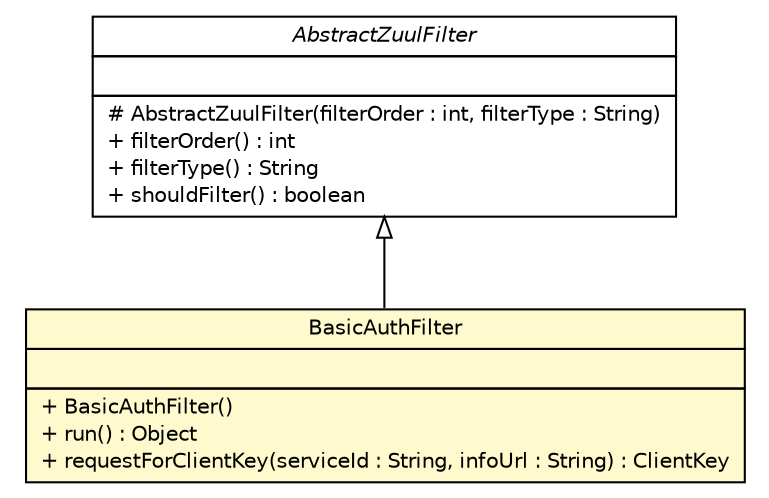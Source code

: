 #!/usr/local/bin/dot
#
# Class diagram 
# Generated by UMLGraph version R5_6-24-gf6e263 (http://www.umlgraph.org/)
#

digraph G {
	edge [fontname="Helvetica",fontsize=10,labelfontname="Helvetica",labelfontsize=10];
	node [fontname="Helvetica",fontsize=10,shape=plaintext];
	nodesep=0.25;
	ranksep=0.5;
	// cn.home1.oss.environment.admin.AbstractZuulFilter
	c85 [label=<<table title="cn.home1.oss.environment.admin.AbstractZuulFilter" border="0" cellborder="1" cellspacing="0" cellpadding="2" port="p" href="./AbstractZuulFilter.html">
		<tr><td><table border="0" cellspacing="0" cellpadding="1">
<tr><td align="center" balign="center"><font face="Helvetica-Oblique"> AbstractZuulFilter </font></td></tr>
		</table></td></tr>
		<tr><td><table border="0" cellspacing="0" cellpadding="1">
<tr><td align="left" balign="left">  </td></tr>
		</table></td></tr>
		<tr><td><table border="0" cellspacing="0" cellpadding="1">
<tr><td align="left" balign="left"> # AbstractZuulFilter(filterOrder : int, filterType : String) </td></tr>
<tr><td align="left" balign="left"> + filterOrder() : int </td></tr>
<tr><td align="left" balign="left"> + filterType() : String </td></tr>
<tr><td align="left" balign="left"> + shouldFilter() : boolean </td></tr>
		</table></td></tr>
		</table>>, URL="./AbstractZuulFilter.html", fontname="Helvetica", fontcolor="black", fontsize=10.0];
	// cn.home1.oss.environment.admin.BasicAuthFilter
	c92 [label=<<table title="cn.home1.oss.environment.admin.BasicAuthFilter" border="0" cellborder="1" cellspacing="0" cellpadding="2" port="p" bgcolor="lemonChiffon" href="./BasicAuthFilter.html">
		<tr><td><table border="0" cellspacing="0" cellpadding="1">
<tr><td align="center" balign="center"> BasicAuthFilter </td></tr>
		</table></td></tr>
		<tr><td><table border="0" cellspacing="0" cellpadding="1">
<tr><td align="left" balign="left">  </td></tr>
		</table></td></tr>
		<tr><td><table border="0" cellspacing="0" cellpadding="1">
<tr><td align="left" balign="left"> + BasicAuthFilter() </td></tr>
<tr><td align="left" balign="left"> + run() : Object </td></tr>
<tr><td align="left" balign="left"> + requestForClientKey(serviceId : String, infoUrl : String) : ClientKey </td></tr>
		</table></td></tr>
		</table>>, URL="./BasicAuthFilter.html", fontname="Helvetica", fontcolor="black", fontsize=10.0];
	//cn.home1.oss.environment.admin.BasicAuthFilter extends cn.home1.oss.environment.admin.AbstractZuulFilter
	c85:p -> c92:p [dir=back,arrowtail=empty];
}

